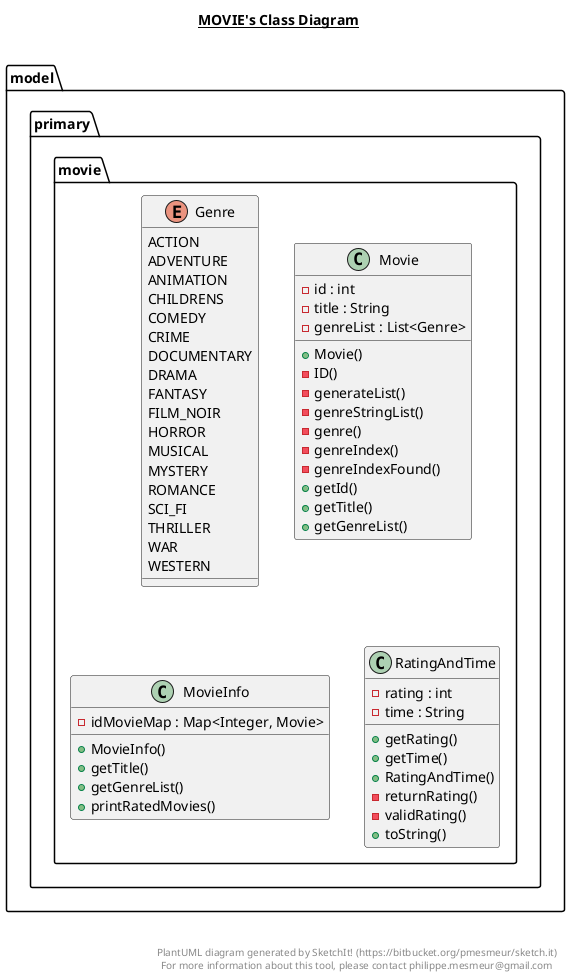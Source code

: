 @startuml

title __MOVIE's Class Diagram__\n

  package model {
    package model.primary {
      package model.primary.movie {
        enum Genre {
          ACTION
          ADVENTURE
          ANIMATION
          CHILDRENS
          COMEDY
          CRIME
          DOCUMENTARY
          DRAMA
          FANTASY
          FILM_NOIR
          HORROR
          MUSICAL
          MYSTERY
          ROMANCE
          SCI_FI
          THRILLER
          WAR
          WESTERN
        }
      }
    }
  }
  

  package model {
    package model.primary {
      package model.primary.movie {
        class Movie {
            - id : int
            - title : String
            - genreList : List<Genre>
            + Movie()
            - ID()
            - generateList()
            - genreStringList()
            - genre()
            - genreIndex()
            - genreIndexFound()
            + getId()
            + getTitle()
            + getGenreList()
        }
      }
    }
  }
  

  package model {
    package model.primary {
      package model.primary.movie {
        class MovieInfo {
            - idMovieMap : Map<Integer, Movie>
            + MovieInfo()
            + getTitle()
            + getGenreList()
            + printRatedMovies()
        }
      }
    }
  }
  

  package model {
    package model.primary {
      package model.primary.movie {
        class RatingAndTime {
            - rating : int
            - time : String
            + getRating()
            + getTime()
            + RatingAndTime()
            - returnRating()
            - validRating()
            + toString()
        }
      }
    }
  }
  



right footer


PlantUML diagram generated by SketchIt! (https://bitbucket.org/pmesmeur/sketch.it)
For more information about this tool, please contact philippe.mesmeur@gmail.com
endfooter

@enduml
